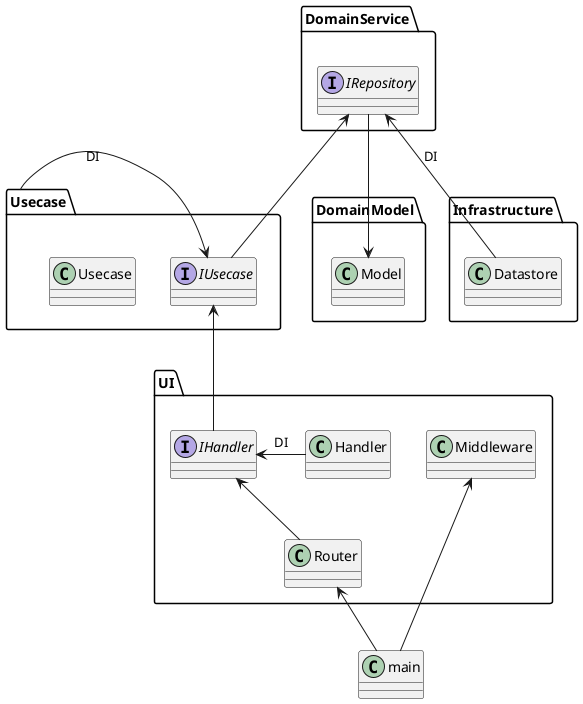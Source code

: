 @startuml
package DomainModel {
  class Model
}

package DomainService {
  interface IRepository
}

package Usecase {
  class Usecase
  interface IUsecase
}

package Infrastructure {
  class Datastore
}
package UI {
  class Router
  class Middleware
  interface IHandler
  class Handler
}
class main

Model <-up- IRepository
IUsecase -up-> IRepository
Usecase -right-> IUsecase: DI
IHandler -up-> IUsecase
Handler -right-> IHandler: DI
Router -up-> IHandler
Datastore -up-> IRepository: DI
main -up-> Router
main -up-> Middleware
@enduml
